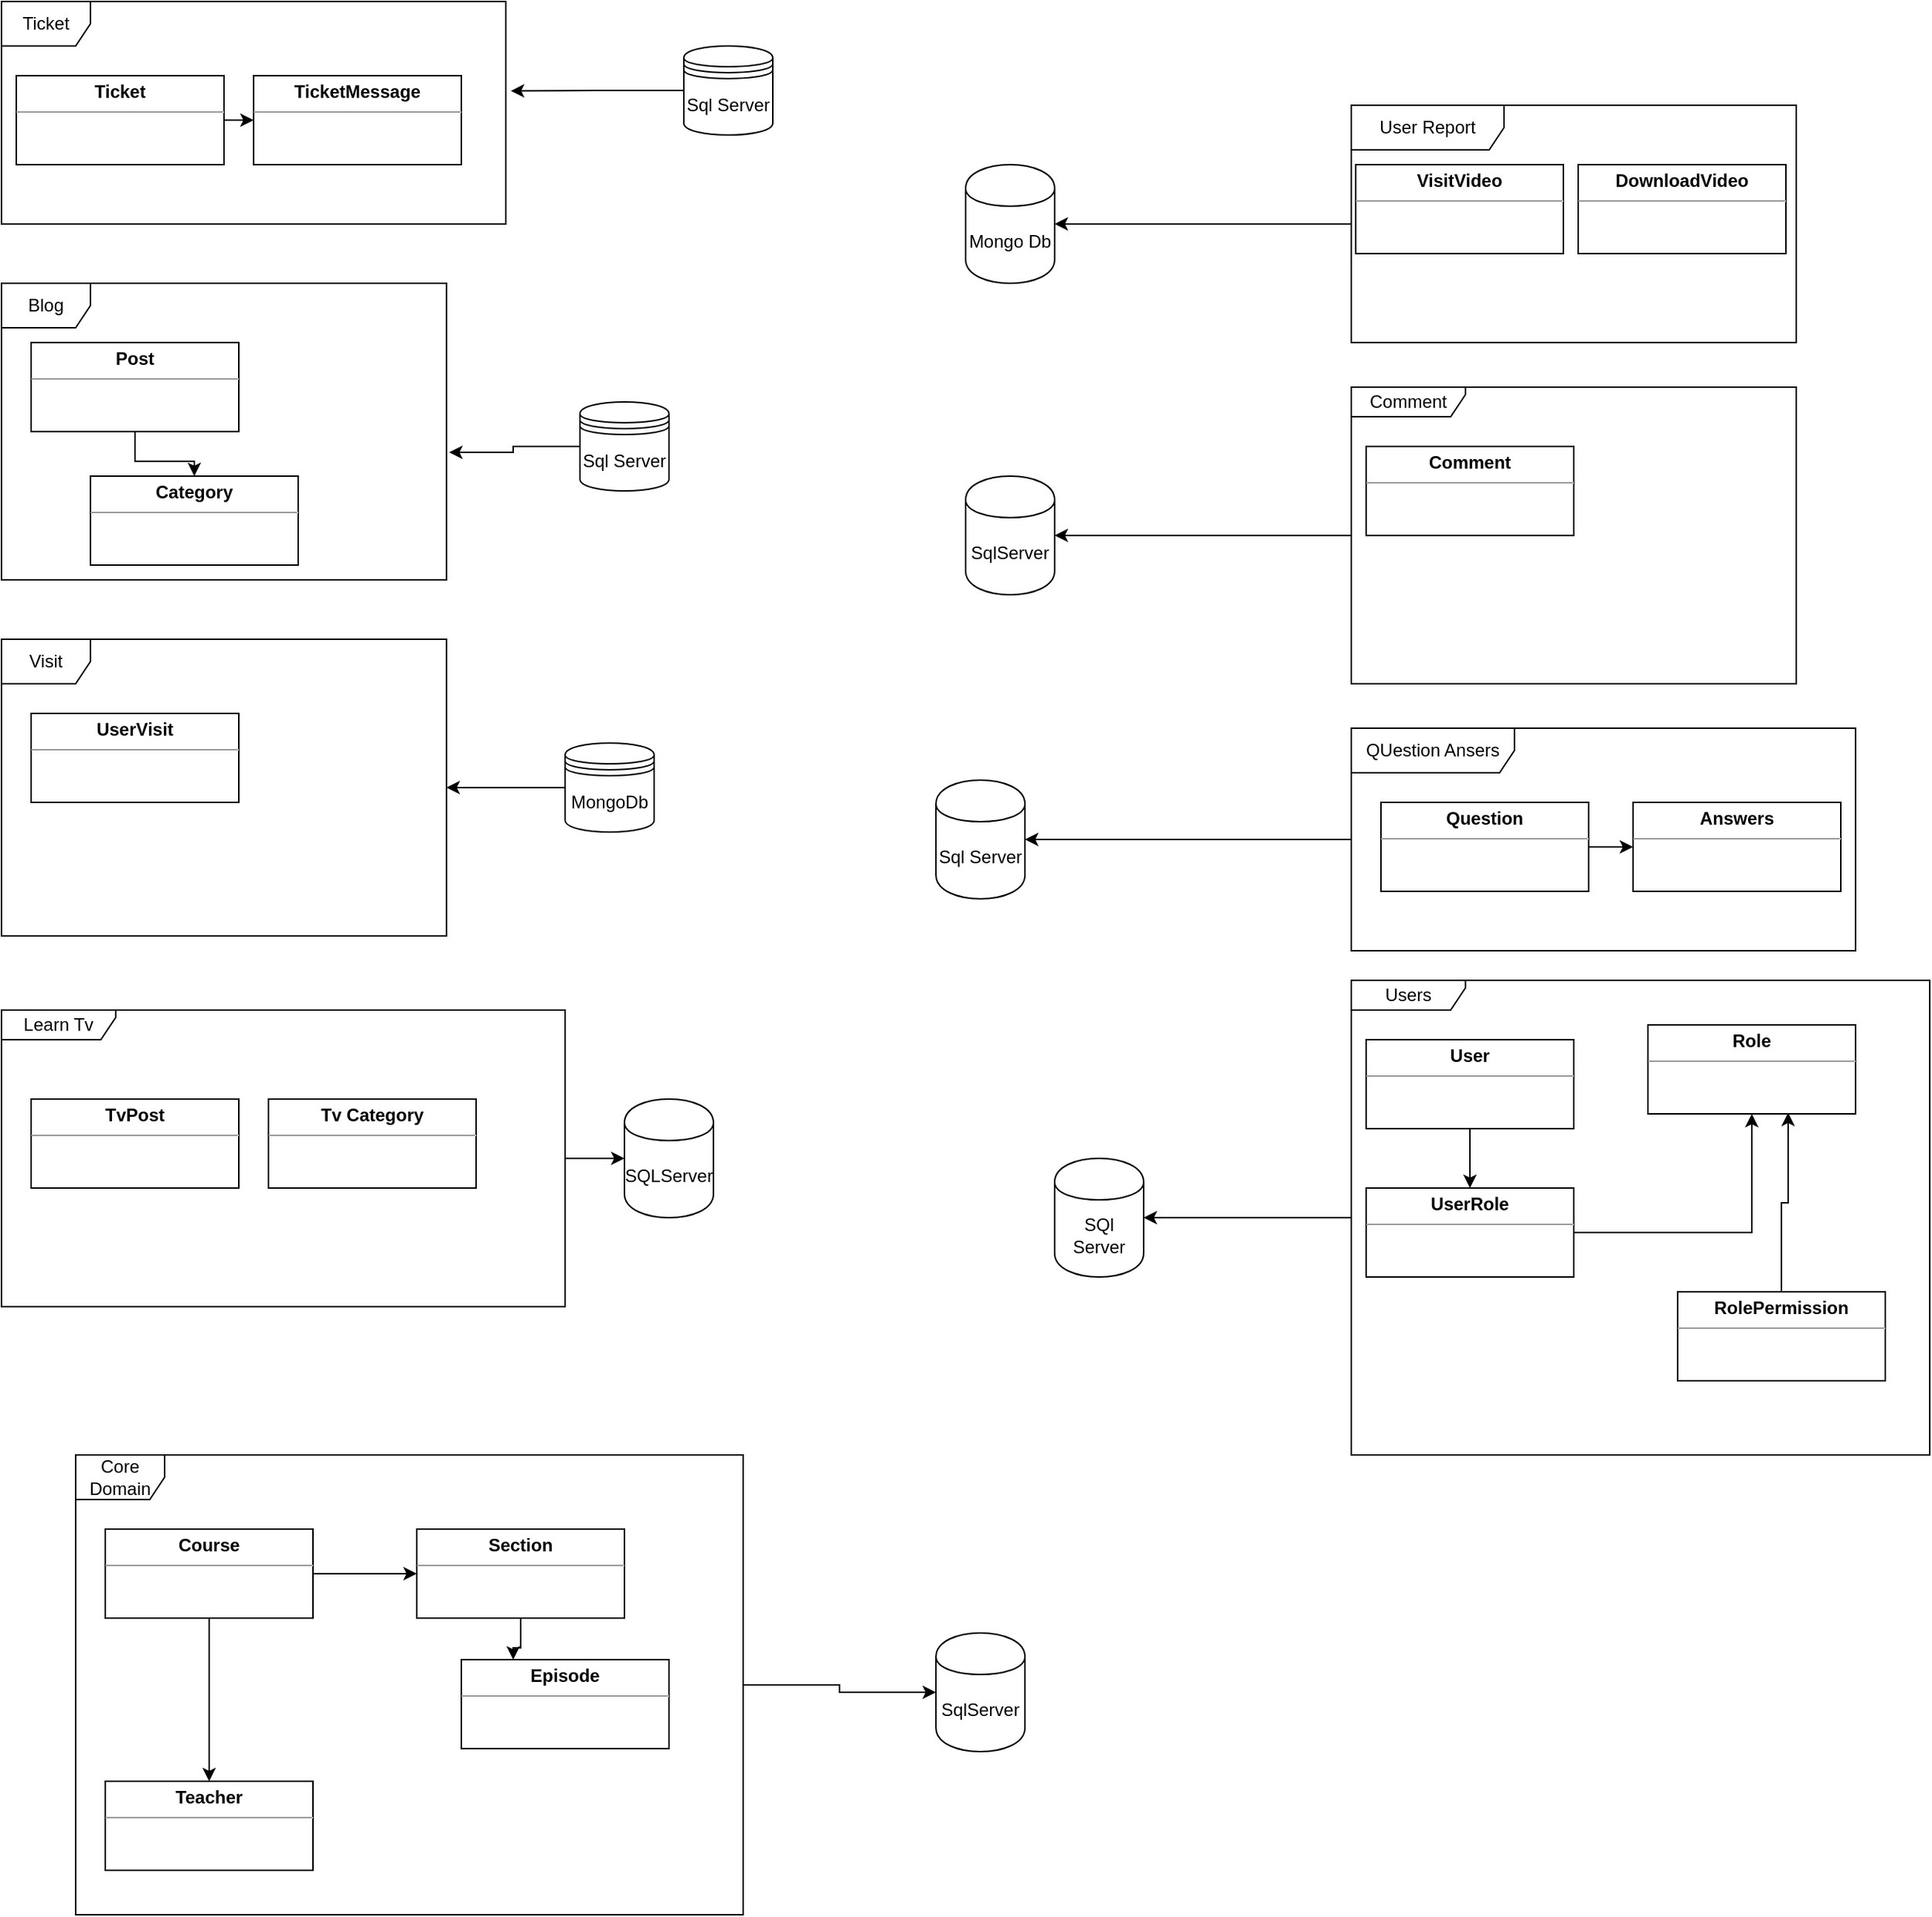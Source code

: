 <mxfile version="13.9.9" type="device"><diagram id="C5RBs43oDa-KdzZeNtuy" name="Page-1"><mxGraphModel dx="1422" dy="814" grid="1" gridSize="10" guides="1" tooltips="1" connect="1" arrows="1" fold="1" page="1" pageScale="1" pageWidth="1654" pageHeight="2336" math="0" shadow="0"><root><mxCell id="WIyWlLk6GJQsqaUBKTNV-0"/><mxCell id="WIyWlLk6GJQsqaUBKTNV-1" parent="WIyWlLk6GJQsqaUBKTNV-0"/><mxCell id="soEdZOQnUmoFTwfGp8al-3" value="Ticket" style="shape=umlFrame;whiteSpace=wrap;html=1;" parent="WIyWlLk6GJQsqaUBKTNV-1" vertex="1"><mxGeometry x="30" y="20" width="340" height="150" as="geometry"/></mxCell><mxCell id="soEdZOQnUmoFTwfGp8al-6" style="edgeStyle=orthogonalEdgeStyle;rounded=0;orthogonalLoop=1;jettySize=auto;html=1;entryX=0;entryY=0.5;entryDx=0;entryDy=0;" parent="WIyWlLk6GJQsqaUBKTNV-1" source="soEdZOQnUmoFTwfGp8al-4" target="soEdZOQnUmoFTwfGp8al-5" edge="1"><mxGeometry relative="1" as="geometry"/></mxCell><mxCell id="soEdZOQnUmoFTwfGp8al-4" value="&lt;p style=&quot;margin: 0px ; margin-top: 4px ; text-align: center&quot;&gt;&lt;b&gt;Ticket&lt;/b&gt;&lt;/p&gt;&lt;hr size=&quot;1&quot;&gt;&lt;div style=&quot;height: 2px&quot;&gt;&lt;/div&gt;" style="verticalAlign=top;align=left;overflow=fill;fontSize=12;fontFamily=Helvetica;html=1;" parent="WIyWlLk6GJQsqaUBKTNV-1" vertex="1"><mxGeometry x="40" y="70" width="140" height="60" as="geometry"/></mxCell><mxCell id="soEdZOQnUmoFTwfGp8al-5" value="&lt;p style=&quot;margin: 0px ; margin-top: 4px ; text-align: center&quot;&gt;&lt;b&gt;TicketMessage&lt;/b&gt;&lt;br&gt;&lt;/p&gt;&lt;hr size=&quot;1&quot;&gt;&lt;div style=&quot;height: 2px&quot;&gt;&lt;/div&gt;" style="verticalAlign=top;align=left;overflow=fill;fontSize=12;fontFamily=Helvetica;html=1;" parent="WIyWlLk6GJQsqaUBKTNV-1" vertex="1"><mxGeometry x="200" y="70" width="140" height="60" as="geometry"/></mxCell><mxCell id="soEdZOQnUmoFTwfGp8al-8" style="edgeStyle=orthogonalEdgeStyle;rounded=0;orthogonalLoop=1;jettySize=auto;html=1;entryX=1.01;entryY=0.402;entryDx=0;entryDy=0;entryPerimeter=0;" parent="WIyWlLk6GJQsqaUBKTNV-1" source="soEdZOQnUmoFTwfGp8al-7" target="soEdZOQnUmoFTwfGp8al-3" edge="1"><mxGeometry relative="1" as="geometry"/></mxCell><mxCell id="soEdZOQnUmoFTwfGp8al-7" value="Sql Server" style="shape=datastore;whiteSpace=wrap;html=1;" parent="WIyWlLk6GJQsqaUBKTNV-1" vertex="1"><mxGeometry x="490" y="50" width="60" height="60" as="geometry"/></mxCell><mxCell id="soEdZOQnUmoFTwfGp8al-9" value="Blog" style="shape=umlFrame;whiteSpace=wrap;html=1;" parent="WIyWlLk6GJQsqaUBKTNV-1" vertex="1"><mxGeometry x="30" y="210" width="300" height="200" as="geometry"/></mxCell><mxCell id="soEdZOQnUmoFTwfGp8al-12" style="edgeStyle=orthogonalEdgeStyle;rounded=0;orthogonalLoop=1;jettySize=auto;html=1;" parent="WIyWlLk6GJQsqaUBKTNV-1" source="soEdZOQnUmoFTwfGp8al-10" target="soEdZOQnUmoFTwfGp8al-11" edge="1"><mxGeometry relative="1" as="geometry"/></mxCell><mxCell id="soEdZOQnUmoFTwfGp8al-10" value="&lt;p style=&quot;margin: 0px ; margin-top: 4px ; text-align: center&quot;&gt;&lt;b&gt;Post&lt;/b&gt;&lt;/p&gt;&lt;hr size=&quot;1&quot;&gt;&lt;div style=&quot;height: 2px&quot;&gt;&lt;/div&gt;" style="verticalAlign=top;align=left;overflow=fill;fontSize=12;fontFamily=Helvetica;html=1;" parent="WIyWlLk6GJQsqaUBKTNV-1" vertex="1"><mxGeometry x="50" y="250" width="140" height="60" as="geometry"/></mxCell><mxCell id="soEdZOQnUmoFTwfGp8al-11" value="&lt;p style=&quot;margin: 0px ; margin-top: 4px ; text-align: center&quot;&gt;&lt;b&gt;Category&lt;/b&gt;&lt;/p&gt;&lt;hr size=&quot;1&quot;&gt;&lt;div style=&quot;height: 2px&quot;&gt;&lt;/div&gt;" style="verticalAlign=top;align=left;overflow=fill;fontSize=12;fontFamily=Helvetica;html=1;" parent="WIyWlLk6GJQsqaUBKTNV-1" vertex="1"><mxGeometry x="90" y="340" width="140" height="60" as="geometry"/></mxCell><mxCell id="soEdZOQnUmoFTwfGp8al-14" style="edgeStyle=orthogonalEdgeStyle;rounded=0;orthogonalLoop=1;jettySize=auto;html=1;entryX=1.006;entryY=0.57;entryDx=0;entryDy=0;entryPerimeter=0;" parent="WIyWlLk6GJQsqaUBKTNV-1" source="soEdZOQnUmoFTwfGp8al-13" target="soEdZOQnUmoFTwfGp8al-9" edge="1"><mxGeometry relative="1" as="geometry"/></mxCell><mxCell id="soEdZOQnUmoFTwfGp8al-13" value="Sql Server" style="shape=datastore;whiteSpace=wrap;html=1;" parent="WIyWlLk6GJQsqaUBKTNV-1" vertex="1"><mxGeometry x="420" y="290" width="60" height="60" as="geometry"/></mxCell><mxCell id="soEdZOQnUmoFTwfGp8al-15" value="Visit" style="shape=umlFrame;whiteSpace=wrap;html=1;" parent="WIyWlLk6GJQsqaUBKTNV-1" vertex="1"><mxGeometry x="30" y="450" width="300" height="200" as="geometry"/></mxCell><mxCell id="soEdZOQnUmoFTwfGp8al-16" value="&lt;p style=&quot;margin: 0px ; margin-top: 4px ; text-align: center&quot;&gt;&lt;b&gt;UserVisit&lt;/b&gt;&lt;/p&gt;&lt;hr size=&quot;1&quot;&gt;&lt;div style=&quot;height: 2px&quot;&gt;&lt;/div&gt;" style="verticalAlign=top;align=left;overflow=fill;fontSize=12;fontFamily=Helvetica;html=1;" parent="WIyWlLk6GJQsqaUBKTNV-1" vertex="1"><mxGeometry x="50" y="500" width="140" height="60" as="geometry"/></mxCell><mxCell id="soEdZOQnUmoFTwfGp8al-18" style="edgeStyle=orthogonalEdgeStyle;rounded=0;orthogonalLoop=1;jettySize=auto;html=1;" parent="WIyWlLk6GJQsqaUBKTNV-1" source="soEdZOQnUmoFTwfGp8al-17" target="soEdZOQnUmoFTwfGp8al-15" edge="1"><mxGeometry relative="1" as="geometry"/></mxCell><mxCell id="soEdZOQnUmoFTwfGp8al-17" value="MongoDb" style="shape=datastore;whiteSpace=wrap;html=1;" parent="WIyWlLk6GJQsqaUBKTNV-1" vertex="1"><mxGeometry x="410" y="520" width="60" height="60" as="geometry"/></mxCell><mxCell id="soEdZOQnUmoFTwfGp8al-23" value="" style="group" parent="WIyWlLk6GJQsqaUBKTNV-1" vertex="1" connectable="0"><mxGeometry x="940" y="90" width="300" height="160" as="geometry"/></mxCell><mxCell id="soEdZOQnUmoFTwfGp8al-19" value="User Report" style="shape=umlFrame;whiteSpace=wrap;html=1;width=103;height=30;" parent="soEdZOQnUmoFTwfGp8al-23" vertex="1"><mxGeometry width="300" height="160" as="geometry"/></mxCell><mxCell id="soEdZOQnUmoFTwfGp8al-20" value="&lt;p style=&quot;margin: 0px ; margin-top: 4px ; text-align: center&quot;&gt;&lt;b&gt;VisitVideo&lt;/b&gt;&lt;/p&gt;&lt;hr size=&quot;1&quot;&gt;&lt;div style=&quot;height: 2px&quot;&gt;&lt;/div&gt;" style="verticalAlign=top;align=left;overflow=fill;fontSize=12;fontFamily=Helvetica;html=1;" parent="soEdZOQnUmoFTwfGp8al-23" vertex="1"><mxGeometry x="3" y="40" width="140" height="60" as="geometry"/></mxCell><mxCell id="soEdZOQnUmoFTwfGp8al-21" value="&lt;p style=&quot;margin: 0px ; margin-top: 4px ; text-align: center&quot;&gt;&lt;b&gt;DownloadVideo&lt;/b&gt;&lt;/p&gt;&lt;hr size=&quot;1&quot;&gt;&lt;div style=&quot;height: 2px&quot;&gt;&lt;/div&gt;" style="verticalAlign=top;align=left;overflow=fill;fontSize=12;fontFamily=Helvetica;html=1;" parent="soEdZOQnUmoFTwfGp8al-23" vertex="1"><mxGeometry x="153" y="40" width="140" height="60" as="geometry"/></mxCell><mxCell id="soEdZOQnUmoFTwfGp8al-24" value="Mongo Db" style="shape=cylinder;whiteSpace=wrap;html=1;boundedLbl=1;backgroundOutline=1;" parent="WIyWlLk6GJQsqaUBKTNV-1" vertex="1"><mxGeometry x="680" y="130" width="60" height="80" as="geometry"/></mxCell><mxCell id="soEdZOQnUmoFTwfGp8al-25" value="" style="edgeStyle=orthogonalEdgeStyle;rounded=0;orthogonalLoop=1;jettySize=auto;html=1;" parent="WIyWlLk6GJQsqaUBKTNV-1" source="soEdZOQnUmoFTwfGp8al-19" target="soEdZOQnUmoFTwfGp8al-24" edge="1"><mxGeometry relative="1" as="geometry"/></mxCell><mxCell id="soEdZOQnUmoFTwfGp8al-34" value="" style="edgeStyle=orthogonalEdgeStyle;rounded=0;orthogonalLoop=1;jettySize=auto;html=1;" parent="WIyWlLk6GJQsqaUBKTNV-1" source="soEdZOQnUmoFTwfGp8al-26" target="soEdZOQnUmoFTwfGp8al-33" edge="1"><mxGeometry relative="1" as="geometry"/></mxCell><mxCell id="soEdZOQnUmoFTwfGp8al-26" value="Comment" style="shape=umlFrame;whiteSpace=wrap;html=1;width=77;height=20;" parent="WIyWlLk6GJQsqaUBKTNV-1" vertex="1"><mxGeometry x="940" y="280" width="300" height="200" as="geometry"/></mxCell><mxCell id="soEdZOQnUmoFTwfGp8al-31" value="&lt;p style=&quot;margin: 0px ; margin-top: 4px ; text-align: center&quot;&gt;&lt;b&gt;Comment&lt;/b&gt;&lt;/p&gt;&lt;hr size=&quot;1&quot;&gt;&lt;div style=&quot;height: 2px&quot;&gt;&lt;/div&gt;" style="verticalAlign=top;align=left;overflow=fill;fontSize=12;fontFamily=Helvetica;html=1;" parent="WIyWlLk6GJQsqaUBKTNV-1" vertex="1"><mxGeometry x="950" y="320" width="140" height="60" as="geometry"/></mxCell><mxCell id="soEdZOQnUmoFTwfGp8al-33" value="SqlServer" style="shape=cylinder;whiteSpace=wrap;html=1;boundedLbl=1;backgroundOutline=1;" parent="WIyWlLk6GJQsqaUBKTNV-1" vertex="1"><mxGeometry x="680" y="340" width="60" height="80" as="geometry"/></mxCell><mxCell id="soEdZOQnUmoFTwfGp8al-40" value="" style="edgeStyle=orthogonalEdgeStyle;rounded=0;orthogonalLoop=1;jettySize=auto;html=1;" parent="WIyWlLk6GJQsqaUBKTNV-1" source="soEdZOQnUmoFTwfGp8al-35" target="soEdZOQnUmoFTwfGp8al-39" edge="1"><mxGeometry relative="1" as="geometry"/></mxCell><mxCell id="soEdZOQnUmoFTwfGp8al-35" value="QUestion Ansers" style="shape=umlFrame;whiteSpace=wrap;html=1;width=110;height=30;" parent="WIyWlLk6GJQsqaUBKTNV-1" vertex="1"><mxGeometry x="940" y="510" width="340" height="150" as="geometry"/></mxCell><mxCell id="soEdZOQnUmoFTwfGp8al-38" style="edgeStyle=orthogonalEdgeStyle;rounded=0;orthogonalLoop=1;jettySize=auto;html=1;entryX=0;entryY=0.5;entryDx=0;entryDy=0;" parent="WIyWlLk6GJQsqaUBKTNV-1" source="soEdZOQnUmoFTwfGp8al-36" target="soEdZOQnUmoFTwfGp8al-37" edge="1"><mxGeometry relative="1" as="geometry"/></mxCell><mxCell id="soEdZOQnUmoFTwfGp8al-36" value="&lt;p style=&quot;margin: 0px ; margin-top: 4px ; text-align: center&quot;&gt;&lt;b&gt;Question&lt;/b&gt;&lt;/p&gt;&lt;hr size=&quot;1&quot;&gt;&lt;div style=&quot;height: 2px&quot;&gt;&lt;/div&gt;" style="verticalAlign=top;align=left;overflow=fill;fontSize=12;fontFamily=Helvetica;html=1;" parent="WIyWlLk6GJQsqaUBKTNV-1" vertex="1"><mxGeometry x="960" y="560" width="140" height="60" as="geometry"/></mxCell><mxCell id="soEdZOQnUmoFTwfGp8al-37" value="&lt;p style=&quot;margin: 0px ; margin-top: 4px ; text-align: center&quot;&gt;&lt;b&gt;Answers&lt;/b&gt;&lt;/p&gt;&lt;hr size=&quot;1&quot;&gt;&lt;div style=&quot;height: 2px&quot;&gt;&lt;/div&gt;" style="verticalAlign=top;align=left;overflow=fill;fontSize=12;fontFamily=Helvetica;html=1;" parent="WIyWlLk6GJQsqaUBKTNV-1" vertex="1"><mxGeometry x="1130" y="560" width="140" height="60" as="geometry"/></mxCell><mxCell id="soEdZOQnUmoFTwfGp8al-39" value="Sql Server" style="shape=cylinder;whiteSpace=wrap;html=1;boundedLbl=1;backgroundOutline=1;" parent="WIyWlLk6GJQsqaUBKTNV-1" vertex="1"><mxGeometry x="660" y="545" width="60" height="80" as="geometry"/></mxCell><mxCell id="soEdZOQnUmoFTwfGp8al-52" value="" style="edgeStyle=orthogonalEdgeStyle;rounded=0;orthogonalLoop=1;jettySize=auto;html=1;" parent="WIyWlLk6GJQsqaUBKTNV-1" source="soEdZOQnUmoFTwfGp8al-41" target="soEdZOQnUmoFTwfGp8al-51" edge="1"><mxGeometry relative="1" as="geometry"/></mxCell><mxCell id="soEdZOQnUmoFTwfGp8al-41" value="Users" style="shape=umlFrame;whiteSpace=wrap;html=1;width=77;height=20;" parent="WIyWlLk6GJQsqaUBKTNV-1" vertex="1"><mxGeometry x="940" y="680" width="390" height="320" as="geometry"/></mxCell><mxCell id="soEdZOQnUmoFTwfGp8al-45" style="edgeStyle=orthogonalEdgeStyle;rounded=0;orthogonalLoop=1;jettySize=auto;html=1;entryX=0.5;entryY=0;entryDx=0;entryDy=0;" parent="WIyWlLk6GJQsqaUBKTNV-1" source="soEdZOQnUmoFTwfGp8al-42" target="soEdZOQnUmoFTwfGp8al-44" edge="1"><mxGeometry relative="1" as="geometry"/></mxCell><mxCell id="soEdZOQnUmoFTwfGp8al-42" value="&lt;p style=&quot;margin: 0px ; margin-top: 4px ; text-align: center&quot;&gt;&lt;b&gt;User&lt;/b&gt;&lt;/p&gt;&lt;hr size=&quot;1&quot;&gt;&lt;div style=&quot;height: 2px&quot;&gt;&lt;/div&gt;" style="verticalAlign=top;align=left;overflow=fill;fontSize=12;fontFamily=Helvetica;html=1;" parent="WIyWlLk6GJQsqaUBKTNV-1" vertex="1"><mxGeometry x="950" y="720" width="140" height="60" as="geometry"/></mxCell><mxCell id="soEdZOQnUmoFTwfGp8al-43" value="&lt;p style=&quot;margin: 0px ; margin-top: 4px ; text-align: center&quot;&gt;&lt;b&gt;Role&lt;/b&gt;&lt;/p&gt;&lt;hr size=&quot;1&quot;&gt;&lt;div style=&quot;height: 2px&quot;&gt;&lt;/div&gt;" style="verticalAlign=top;align=left;overflow=fill;fontSize=12;fontFamily=Helvetica;html=1;" parent="WIyWlLk6GJQsqaUBKTNV-1" vertex="1"><mxGeometry x="1140" y="710" width="140" height="60" as="geometry"/></mxCell><mxCell id="soEdZOQnUmoFTwfGp8al-47" style="edgeStyle=orthogonalEdgeStyle;rounded=0;orthogonalLoop=1;jettySize=auto;html=1;entryX=0.5;entryY=1;entryDx=0;entryDy=0;" parent="WIyWlLk6GJQsqaUBKTNV-1" source="soEdZOQnUmoFTwfGp8al-44" target="soEdZOQnUmoFTwfGp8al-43" edge="1"><mxGeometry relative="1" as="geometry"/></mxCell><mxCell id="soEdZOQnUmoFTwfGp8al-44" value="&lt;p style=&quot;margin: 0px ; margin-top: 4px ; text-align: center&quot;&gt;&lt;b&gt;UserRole&lt;/b&gt;&lt;/p&gt;&lt;hr size=&quot;1&quot;&gt;&lt;div style=&quot;height: 2px&quot;&gt;&lt;/div&gt;" style="verticalAlign=top;align=left;overflow=fill;fontSize=12;fontFamily=Helvetica;html=1;" parent="WIyWlLk6GJQsqaUBKTNV-1" vertex="1"><mxGeometry x="950" y="820" width="140" height="60" as="geometry"/></mxCell><mxCell id="soEdZOQnUmoFTwfGp8al-49" style="edgeStyle=orthogonalEdgeStyle;rounded=0;orthogonalLoop=1;jettySize=auto;html=1;entryX=0.675;entryY=0.987;entryDx=0;entryDy=0;entryPerimeter=0;" parent="WIyWlLk6GJQsqaUBKTNV-1" source="soEdZOQnUmoFTwfGp8al-48" target="soEdZOQnUmoFTwfGp8al-43" edge="1"><mxGeometry relative="1" as="geometry"/></mxCell><mxCell id="soEdZOQnUmoFTwfGp8al-48" value="&lt;p style=&quot;margin: 0px ; margin-top: 4px ; text-align: center&quot;&gt;&lt;b&gt;RolePermission&lt;/b&gt;&lt;/p&gt;&lt;hr size=&quot;1&quot;&gt;&lt;div style=&quot;height: 2px&quot;&gt;&lt;/div&gt;" style="verticalAlign=top;align=left;overflow=fill;fontSize=12;fontFamily=Helvetica;html=1;" parent="WIyWlLk6GJQsqaUBKTNV-1" vertex="1"><mxGeometry x="1160" y="890" width="140" height="60" as="geometry"/></mxCell><mxCell id="soEdZOQnUmoFTwfGp8al-57" value="" style="edgeStyle=orthogonalEdgeStyle;rounded=0;orthogonalLoop=1;jettySize=auto;html=1;" parent="WIyWlLk6GJQsqaUBKTNV-1" source="soEdZOQnUmoFTwfGp8al-50" target="soEdZOQnUmoFTwfGp8al-56" edge="1"><mxGeometry relative="1" as="geometry"/></mxCell><mxCell id="soEdZOQnUmoFTwfGp8al-50" value="Learn Tv" style="shape=umlFrame;whiteSpace=wrap;html=1;width=77;height=20;" parent="WIyWlLk6GJQsqaUBKTNV-1" vertex="1"><mxGeometry x="30" y="700" width="380" height="200" as="geometry"/></mxCell><mxCell id="soEdZOQnUmoFTwfGp8al-51" value="SQl Server" style="shape=cylinder;whiteSpace=wrap;html=1;boundedLbl=1;backgroundOutline=1;" parent="WIyWlLk6GJQsqaUBKTNV-1" vertex="1"><mxGeometry x="740" y="800" width="60" height="80" as="geometry"/></mxCell><mxCell id="soEdZOQnUmoFTwfGp8al-54" value="&lt;p style=&quot;margin: 0px ; margin-top: 4px ; text-align: center&quot;&gt;&lt;b&gt;TvPost&lt;/b&gt;&lt;/p&gt;&lt;hr size=&quot;1&quot;&gt;&lt;div style=&quot;height: 2px&quot;&gt;&lt;/div&gt;" style="verticalAlign=top;align=left;overflow=fill;fontSize=12;fontFamily=Helvetica;html=1;" parent="WIyWlLk6GJQsqaUBKTNV-1" vertex="1"><mxGeometry x="50" y="760" width="140" height="60" as="geometry"/></mxCell><mxCell id="soEdZOQnUmoFTwfGp8al-55" value="&lt;p style=&quot;margin: 0px ; margin-top: 4px ; text-align: center&quot;&gt;&lt;b&gt;Tv Category&lt;/b&gt;&lt;/p&gt;&lt;hr size=&quot;1&quot;&gt;&lt;div style=&quot;height: 2px&quot;&gt;&lt;/div&gt;" style="verticalAlign=top;align=left;overflow=fill;fontSize=12;fontFamily=Helvetica;html=1;" parent="WIyWlLk6GJQsqaUBKTNV-1" vertex="1"><mxGeometry x="210" y="760" width="140" height="60" as="geometry"/></mxCell><mxCell id="soEdZOQnUmoFTwfGp8al-56" value="SQLServer" style="shape=cylinder;whiteSpace=wrap;html=1;boundedLbl=1;backgroundOutline=1;" parent="WIyWlLk6GJQsqaUBKTNV-1" vertex="1"><mxGeometry x="450" y="760" width="60" height="80" as="geometry"/></mxCell><mxCell id="soEdZOQnUmoFTwfGp8al-70" value="" style="edgeStyle=orthogonalEdgeStyle;rounded=0;orthogonalLoop=1;jettySize=auto;html=1;" parent="WIyWlLk6GJQsqaUBKTNV-1" source="soEdZOQnUmoFTwfGp8al-58" target="soEdZOQnUmoFTwfGp8al-69" edge="1"><mxGeometry relative="1" as="geometry"/></mxCell><mxCell id="soEdZOQnUmoFTwfGp8al-58" value="Core Domain" style="shape=umlFrame;whiteSpace=wrap;html=1;" parent="WIyWlLk6GJQsqaUBKTNV-1" vertex="1"><mxGeometry x="80" y="1000" width="450" height="310" as="geometry"/></mxCell><mxCell id="soEdZOQnUmoFTwfGp8al-62" style="edgeStyle=orthogonalEdgeStyle;rounded=0;orthogonalLoop=1;jettySize=auto;html=1;entryX=0;entryY=0.5;entryDx=0;entryDy=0;" parent="WIyWlLk6GJQsqaUBKTNV-1" source="soEdZOQnUmoFTwfGp8al-59" target="soEdZOQnUmoFTwfGp8al-60" edge="1"><mxGeometry relative="1" as="geometry"/></mxCell><mxCell id="soEdZOQnUmoFTwfGp8al-67" style="edgeStyle=orthogonalEdgeStyle;rounded=0;orthogonalLoop=1;jettySize=auto;html=1;entryX=0.5;entryY=0;entryDx=0;entryDy=0;" parent="WIyWlLk6GJQsqaUBKTNV-1" source="soEdZOQnUmoFTwfGp8al-59" target="soEdZOQnUmoFTwfGp8al-65" edge="1"><mxGeometry relative="1" as="geometry"/></mxCell><mxCell id="soEdZOQnUmoFTwfGp8al-59" value="&lt;p style=&quot;margin: 0px ; margin-top: 4px ; text-align: center&quot;&gt;&lt;b&gt;Course&lt;/b&gt;&lt;/p&gt;&lt;hr size=&quot;1&quot;&gt;&lt;div style=&quot;height: 2px&quot;&gt;&lt;/div&gt;" style="verticalAlign=top;align=left;overflow=fill;fontSize=12;fontFamily=Helvetica;html=1;" parent="WIyWlLk6GJQsqaUBKTNV-1" vertex="1"><mxGeometry x="100" y="1050" width="140" height="60" as="geometry"/></mxCell><mxCell id="soEdZOQnUmoFTwfGp8al-63" style="edgeStyle=orthogonalEdgeStyle;rounded=0;orthogonalLoop=1;jettySize=auto;html=1;entryX=0.25;entryY=0;entryDx=0;entryDy=0;" parent="WIyWlLk6GJQsqaUBKTNV-1" source="soEdZOQnUmoFTwfGp8al-60" target="soEdZOQnUmoFTwfGp8al-61" edge="1"><mxGeometry relative="1" as="geometry"/></mxCell><mxCell id="soEdZOQnUmoFTwfGp8al-60" value="&lt;p style=&quot;margin: 0px ; margin-top: 4px ; text-align: center&quot;&gt;&lt;b&gt;Section&lt;/b&gt;&lt;/p&gt;&lt;hr size=&quot;1&quot;&gt;&lt;div style=&quot;height: 2px&quot;&gt;&lt;/div&gt;" style="verticalAlign=top;align=left;overflow=fill;fontSize=12;fontFamily=Helvetica;html=1;" parent="WIyWlLk6GJQsqaUBKTNV-1" vertex="1"><mxGeometry x="310" y="1050" width="140" height="60" as="geometry"/></mxCell><mxCell id="soEdZOQnUmoFTwfGp8al-61" value="&lt;p style=&quot;margin: 0px ; margin-top: 4px ; text-align: center&quot;&gt;&lt;b&gt;Episode&lt;/b&gt;&lt;/p&gt;&lt;hr size=&quot;1&quot;&gt;&lt;div style=&quot;height: 2px&quot;&gt;&lt;/div&gt;" style="verticalAlign=top;align=left;overflow=fill;fontSize=12;fontFamily=Helvetica;html=1;" parent="WIyWlLk6GJQsqaUBKTNV-1" vertex="1"><mxGeometry x="340" y="1138" width="140" height="60" as="geometry"/></mxCell><mxCell id="soEdZOQnUmoFTwfGp8al-65" value="&lt;p style=&quot;margin: 0px ; margin-top: 4px ; text-align: center&quot;&gt;&lt;b&gt;Teacher&lt;/b&gt;&lt;/p&gt;&lt;hr size=&quot;1&quot;&gt;&lt;div style=&quot;height: 2px&quot;&gt;&lt;/div&gt;" style="verticalAlign=top;align=left;overflow=fill;fontSize=12;fontFamily=Helvetica;html=1;" parent="WIyWlLk6GJQsqaUBKTNV-1" vertex="1"><mxGeometry x="100" y="1220" width="140" height="60" as="geometry"/></mxCell><mxCell id="soEdZOQnUmoFTwfGp8al-69" value="SqlServer" style="shape=cylinder;whiteSpace=wrap;html=1;boundedLbl=1;backgroundOutline=1;" parent="WIyWlLk6GJQsqaUBKTNV-1" vertex="1"><mxGeometry x="660" y="1120" width="60" height="80" as="geometry"/></mxCell></root></mxGraphModel></diagram></mxfile>